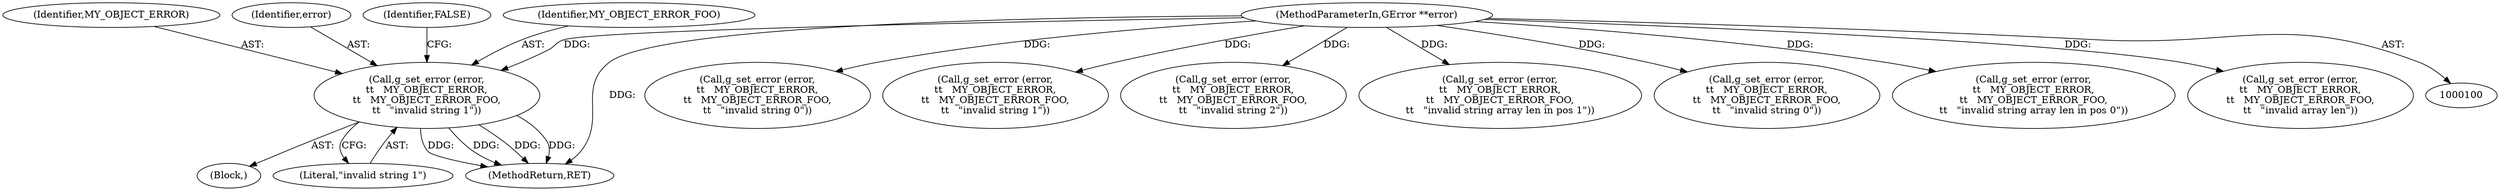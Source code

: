 digraph "1_dbus_9a6bce9b615abca6068348c1606ba8eaf13d9ae0_33@pointer" {
"1000211" [label="(Call,g_set_error (error,\n\t\t   MY_OBJECT_ERROR,\n\t\t   MY_OBJECT_ERROR_FOO,\n\t\t   \"invalid string 1\"))"];
"1000104" [label="(MethodParameterIn,GError **error)"];
"1000210" [label="(Block,)"];
"1000138" [label="(Call,g_set_error (error,\n\t\t   MY_OBJECT_ERROR,\n\t\t   MY_OBJECT_ERROR_FOO,\n\t\t   \"invalid string 0\"))"];
"1000157" [label="(Call,g_set_error (error,\n\t\t   MY_OBJECT_ERROR,\n\t\t   MY_OBJECT_ERROR_FOO,\n\t\t   \"invalid string 1\"))"];
"1000213" [label="(Identifier,MY_OBJECT_ERROR)"];
"1000215" [label="(Literal,\"invalid string 1\")"];
"1000302" [label="(MethodReturn,RET)"];
"1000104" [label="(MethodParameterIn,GError **error)"];
"1000230" [label="(Call,g_set_error (error,\n\t\t   MY_OBJECT_ERROR,\n\t\t   MY_OBJECT_ERROR_FOO,\n\t\t   \"invalid string 2\"))"];
"1000212" [label="(Identifier,error)"];
"1000243" [label="(Call,g_set_error (error,\n\t\t   MY_OBJECT_ERROR,\n\t\t   MY_OBJECT_ERROR_FOO,\n\t\t   \"invalid string array len in pos 1\"))"];
"1000192" [label="(Call,g_set_error (error,\n\t\t   MY_OBJECT_ERROR,\n\t\t   MY_OBJECT_ERROR_FOO,\n\t\t   \"invalid string 0\"))"];
"1000211" [label="(Call,g_set_error (error,\n\t\t   MY_OBJECT_ERROR,\n\t\t   MY_OBJECT_ERROR_FOO,\n\t\t   \"invalid string 1\"))"];
"1000217" [label="(Identifier,FALSE)"];
"1000170" [label="(Call,g_set_error (error,\n\t\t   MY_OBJECT_ERROR,\n\t\t   MY_OBJECT_ERROR_FOO,\n\t\t   \"invalid string array len in pos 0\"))"];
"1000116" [label="(Call,g_set_error (error,\n\t\t   MY_OBJECT_ERROR,\n\t\t   MY_OBJECT_ERROR_FOO,\n\t\t   \"invalid array len\"))"];
"1000214" [label="(Identifier,MY_OBJECT_ERROR_FOO)"];
"1000211" -> "1000210"  [label="AST: "];
"1000211" -> "1000215"  [label="CFG: "];
"1000212" -> "1000211"  [label="AST: "];
"1000213" -> "1000211"  [label="AST: "];
"1000214" -> "1000211"  [label="AST: "];
"1000215" -> "1000211"  [label="AST: "];
"1000217" -> "1000211"  [label="CFG: "];
"1000211" -> "1000302"  [label="DDG: "];
"1000211" -> "1000302"  [label="DDG: "];
"1000211" -> "1000302"  [label="DDG: "];
"1000211" -> "1000302"  [label="DDG: "];
"1000104" -> "1000211"  [label="DDG: "];
"1000104" -> "1000100"  [label="AST: "];
"1000104" -> "1000302"  [label="DDG: "];
"1000104" -> "1000116"  [label="DDG: "];
"1000104" -> "1000138"  [label="DDG: "];
"1000104" -> "1000157"  [label="DDG: "];
"1000104" -> "1000170"  [label="DDG: "];
"1000104" -> "1000192"  [label="DDG: "];
"1000104" -> "1000230"  [label="DDG: "];
"1000104" -> "1000243"  [label="DDG: "];
}
